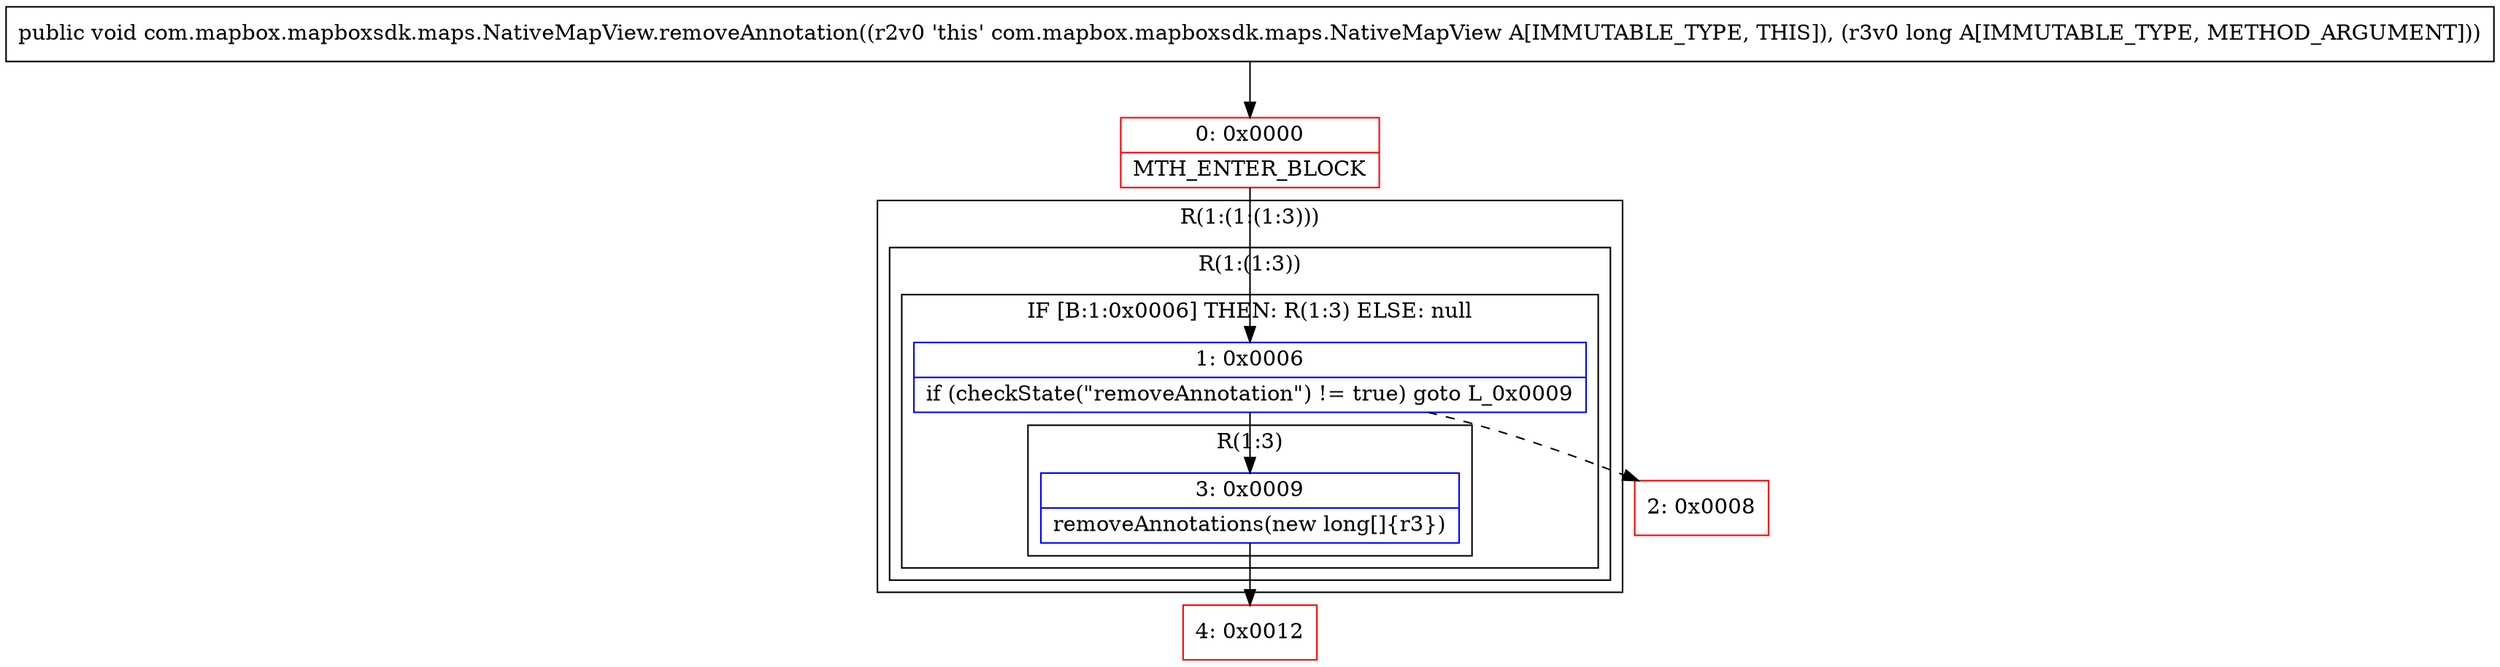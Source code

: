 digraph "CFG forcom.mapbox.mapboxsdk.maps.NativeMapView.removeAnnotation(J)V" {
subgraph cluster_Region_2110009075 {
label = "R(1:(1:(1:3)))";
node [shape=record,color=blue];
subgraph cluster_Region_44548838 {
label = "R(1:(1:3))";
node [shape=record,color=blue];
subgraph cluster_IfRegion_1852325582 {
label = "IF [B:1:0x0006] THEN: R(1:3) ELSE: null";
node [shape=record,color=blue];
Node_1 [shape=record,label="{1\:\ 0x0006|if (checkState(\"removeAnnotation\") != true) goto L_0x0009\l}"];
subgraph cluster_Region_1378569051 {
label = "R(1:3)";
node [shape=record,color=blue];
Node_3 [shape=record,label="{3\:\ 0x0009|removeAnnotations(new long[]\{r3\})\l}"];
}
}
}
}
Node_0 [shape=record,color=red,label="{0\:\ 0x0000|MTH_ENTER_BLOCK\l}"];
Node_2 [shape=record,color=red,label="{2\:\ 0x0008}"];
Node_4 [shape=record,color=red,label="{4\:\ 0x0012}"];
MethodNode[shape=record,label="{public void com.mapbox.mapboxsdk.maps.NativeMapView.removeAnnotation((r2v0 'this' com.mapbox.mapboxsdk.maps.NativeMapView A[IMMUTABLE_TYPE, THIS]), (r3v0 long A[IMMUTABLE_TYPE, METHOD_ARGUMENT])) }"];
MethodNode -> Node_0;
Node_1 -> Node_2[style=dashed];
Node_1 -> Node_3;
Node_3 -> Node_4;
Node_0 -> Node_1;
}

